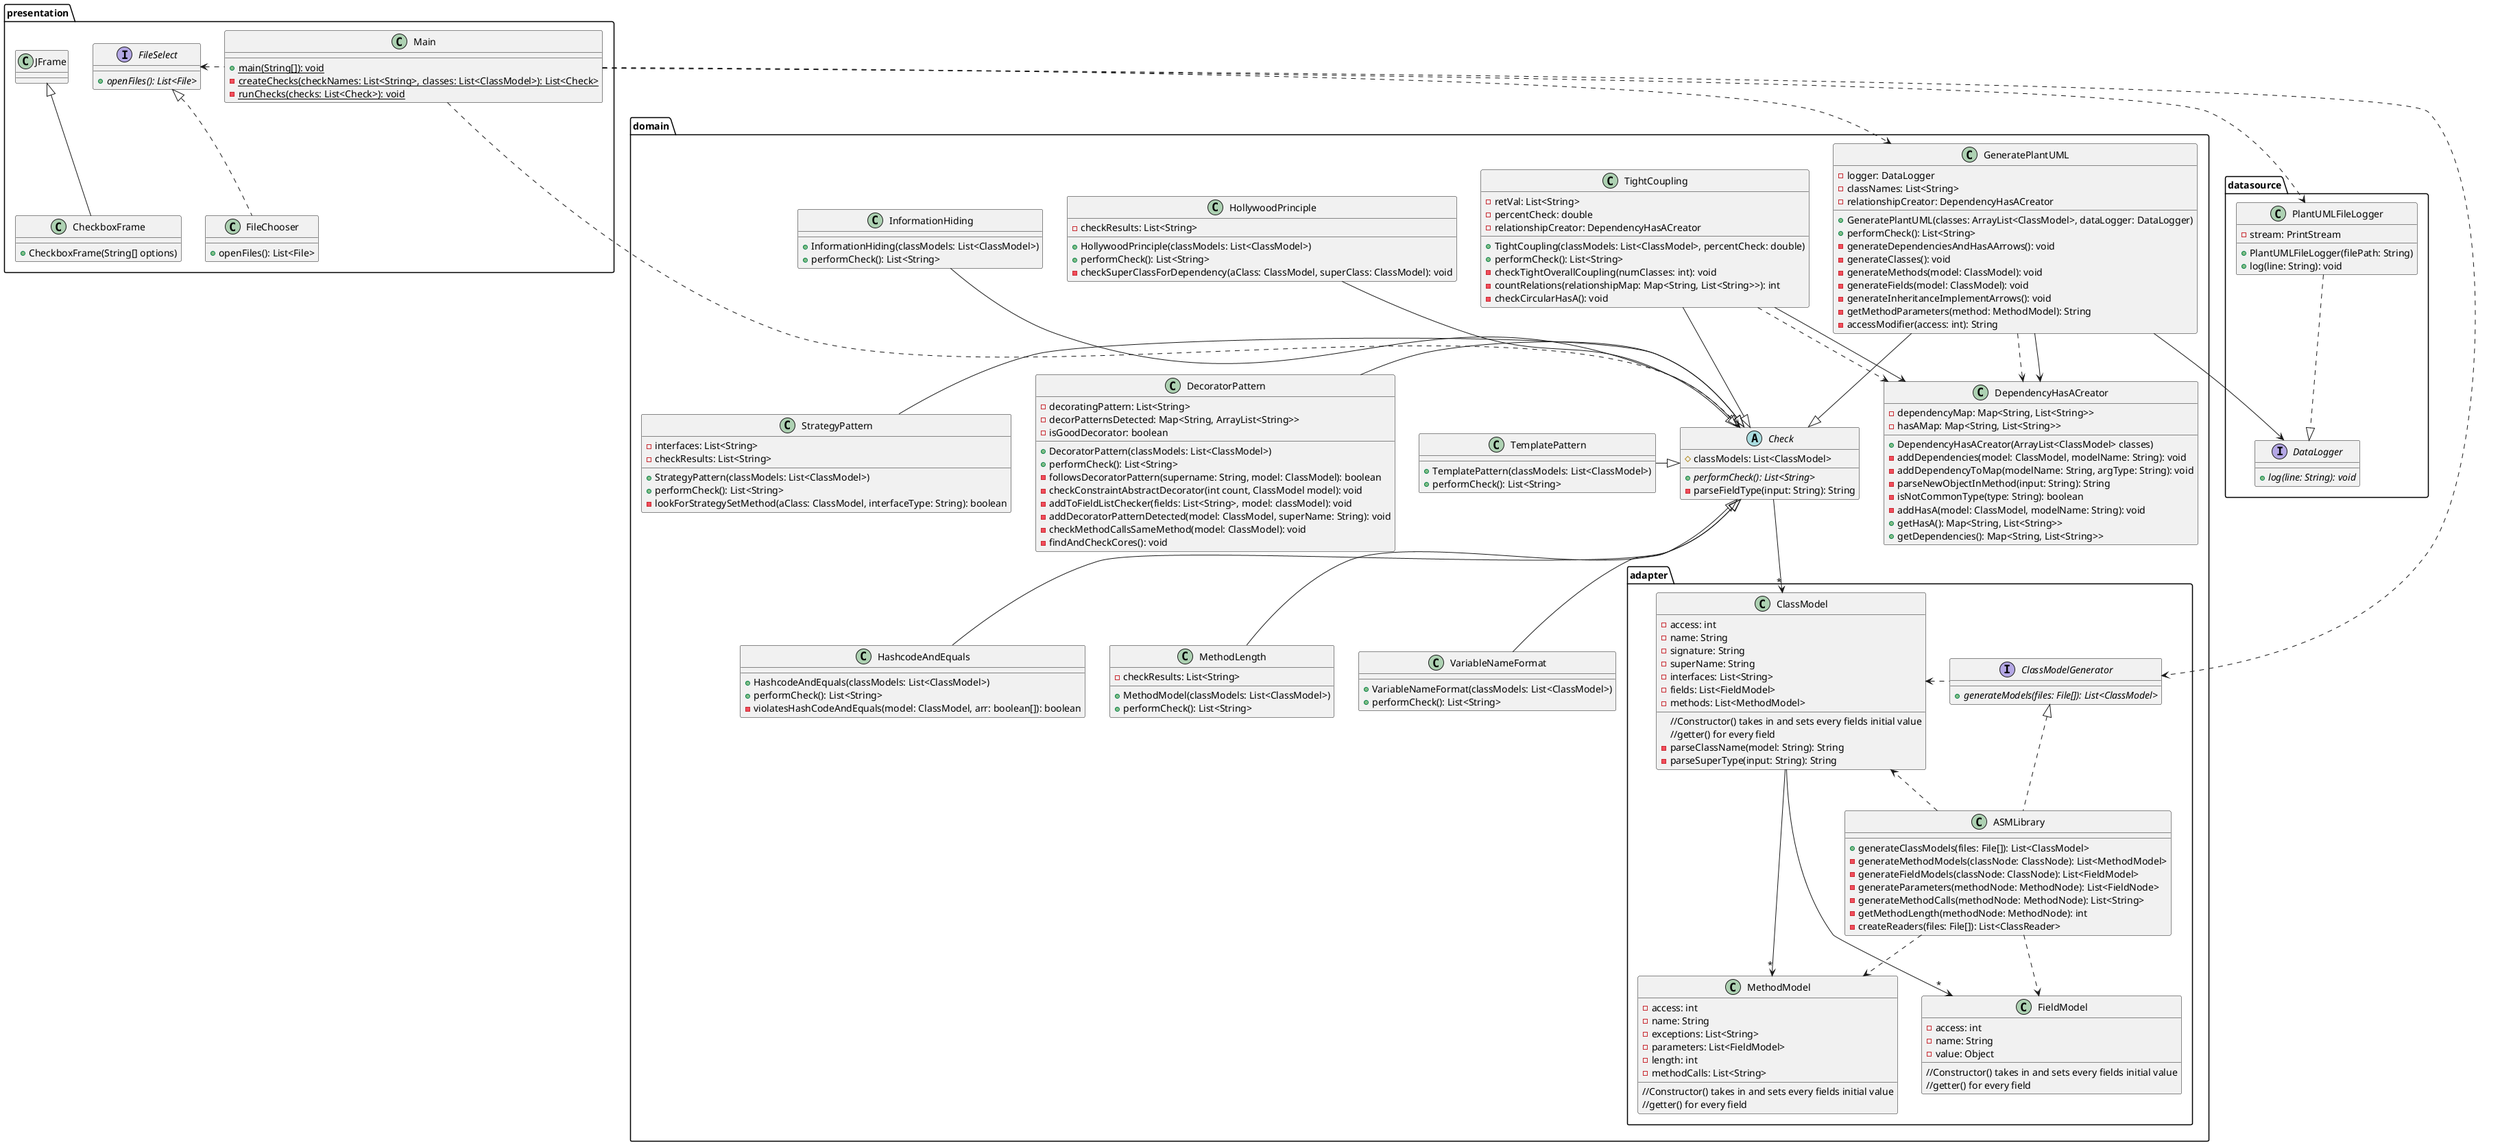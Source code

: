 @startuml
package presentation{

class Main{
+{static}main(String[]): void
-{static}createChecks(checkNames: List<String>, classes: List<ClassModel>): List<Check>
-{static}runChecks(checks: List<Check>): void
}

interface FileSelect{
+{abstract}openFiles(): List<File>
}

class FileChooser{
+openFiles(): List<File>
}

class CheckboxFrame{
+CheckboxFrame(String[] options)
}

class JFrame{

}

}

package domain{

abstract class Check{
#classModels: List<ClassModel>
+{abstract}performCheck(): List<String>
-parseFieldType(input: String): String
}

class HashcodeAndEquals{
+HashcodeAndEquals(classModels: List<ClassModel>)
+performCheck(): List<String>
-violatesHashCodeAndEquals(model: ClassModel, arr: boolean[]): boolean
}

class TightCoupling{
-retVal: List<String>
-percentCheck: double
-relationshipCreator: DependencyHasACreator
+TightCoupling(classModels: List<ClassModel>, percentCheck: double)
+performCheck(): List<String>
-checkTightOverallCoupling(numClasses: int): void
-countRelations(relationshipMap: Map<String, List<String>>): int
-checkCircularHasA(): void

}

class GeneratePlantUML {
-logger: DataLogger
-classNames: List<String>
-relationshipCreator: DependencyHasACreator
+GeneratePlantUML(classes: ArrayList<ClassModel>, dataLogger: DataLogger)
+performCheck(): List<String>
-generateDependenciesAndHasAArrows(): void
-generateClasses(): void
-generateMethods(model: ClassModel): void
-generateFields(model: ClassModel): void
-generateInheritanceImplementArrows(): void
-getMethodParameters(method: MethodModel): String
-accessModifier(access: int): String
}

class DependencyHasACreator{
-dependencyMap: Map<String, List<String>>
-hasAMap: Map<String, List<String>>
+DependencyHasACreator(ArrayList<ClassModel> classes)
-addDependencies(model: ClassModel, modelName: String): void
-addDependencyToMap(modelName: String, argType: String): void
-parseNewObjectInMethod(input: String): String
-isNotCommonType(type: String): boolean
-addHasA(model: ClassModel, modelName: String): void
+getHasA(): Map<String, List<String>>
+getDependencies(): Map<String, List<String>>
}

class DecoratorPattern{
-decoratingPattern: List<String>
-decorPatternsDetected: Map<String, ArrayList<String>>
-isGoodDecorator: boolean
+DecoratorPattern(classModels: List<ClassModel>)
+performCheck(): List<String>
-followsDecoratorPattern(supername: String, model: ClassModel): boolean
-checkConstraintAbstractDecorator(int count, ClassModel model): void
-addToFieldListChecker(fields: List<String>, model: classModel): void
-addDecoratorPatternDetected(model: ClassModel, superName: String): void
-checkMethodCallsSameMethod(model: ClassModel): void
-findAndCheckCores(): void
}

class MethodLength{
-checkResults: List<String>
+MethodModel(classModels: List<ClassModel>)
+performCheck(): List<String>
}

class VariableNameFormat{
+VariableNameFormat(classModels: List<ClassModel>)
+performCheck(): List<String>
}

class HollywoodPrinciple{
-checkResults: List<String>
+HollywoodPrinciple(classModels: List<ClassModel>)
+performCheck(): List<String>
-checkSuperClassForDependency(aClass: ClassModel, superClass: ClassModel): void
}

class StrategyPattern{
-interfaces: List<String>
-checkResults: List<String>
+StrategyPattern(classModels: List<ClassModel>)
+performCheck(): List<String>
-lookForStrategySetMethod(aClass: ClassModel, interfaceType: String): boolean
}

class TemplatePattern{
+TemplatePattern(classModels: List<ClassModel>)
+performCheck(): List<String>
}

class InformationHiding{
+InformationHiding(classModels: List<ClassModel>)
+performCheck(): List<String>
}

package adapter{

class ClassModel{
-access: int
-name: String
-signature: String
-superName: String
-interfaces: List<String>
-fields: List<FieldModel>
-methods: List<MethodModel>
//Constructor() takes in and sets every fields initial value
//getter() for every field
-parseClassName(model: String): String
-parseSuperType(input: String): String
}

class MethodModel{
-access: int
-name: String
-exceptions: List<String>
-parameters: List<FieldModel>
-length: int
-methodCalls: List<String>
//Constructor() takes in and sets every fields initial value
//getter() for every field
}

class FieldModel{
-access: int
-name: String
-value: Object
//Constructor() takes in and sets every fields initial value
//getter() for every field
}

interface ClassModelGenerator{
+{abstract}generateModels(files: File[]): List<ClassModel>
}

class ASMLibrary{
+generateClassModels(files: File[]): List<ClassModel>
-generateMethodModels(classNode: ClassNode): List<MethodModel>
-generateFieldModels(classNode: ClassNode): List<FieldModel>
-generateParameters(methodNode: MethodNode): List<FieldNode>
-generateMethodCalls(methodNode: MethodNode): List<String>
-getMethodLength(methodNode: MethodNode): int
-createReaders(files: File[]): List<ClassReader>
}




}


}

package datasource{

interface DataLogger {
+{abstract}log(line: String): void
}

class PlantUMLFileLogger {
-stream: PrintStream
+PlantUMLFileLogger(filePath: String)
+log(line: String): void
}

}

ClassModel -->"*" FieldModel
ClassModel -->"*" MethodModel

PlantUMLFileLogger ..|> DataLogger

Main ..> ClassModelGenerator
Main ..> PlantUMLFileLogger
ClassModelGenerator ..left..> ClassModel
Main ..left.> FileSelect
Main ..> Check
Main ..> GeneratePlantUML
TightCoupling ..> DependencyHasACreator
GeneratePlantUML ..> DependencyHasACreator

ASMLibrary .up.|> ClassModelGenerator
ASMLibrary ..> FieldModel
ASMLibrary ..> MethodModel
ASMLibrary ..> ClassModel
Check -->"*" ClassModel

HashcodeAndEquals -up-|> Check
MethodLength -up-|> Check
VariableNameFormat -up-|> Check
DecoratorPattern -right-|> Check
StrategyPattern -right-|> Check
TemplatePattern -right-|> Check
GeneratePlantUML --|> Check
HollywoodPrinciple -down-|> Check
TightCoupling -down-|> Check
InformationHiding -down-|> Check
CheckboxFrame -up-|> JFrame

GeneratePlantUML --> DataLogger
GeneratePlantUML --> DependencyHasACreator
TightCoupling --> DependencyHasACreator
FileChooser .up.|> FileSelect

@enduml